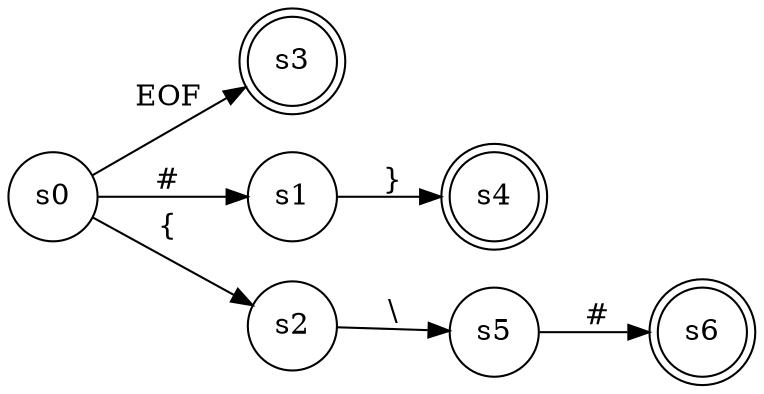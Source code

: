 digraph finite_state_machine {
	rankdir=LR;
	size="18,8"
	node [shape = doublecircle]; s3 s4 s6;
	node [shape = circle];
	s0 -> s1 [ label = "#" ];
	s0 -> s2 [ label = "{" ];
	s0 -> s3 [ label = "EOF" ];
	s1 -> s4 [ label = "}" ];
	s2 -> s5 [ label = "\\" ];
	s5 -> s6 [ label = "#" ];
}
